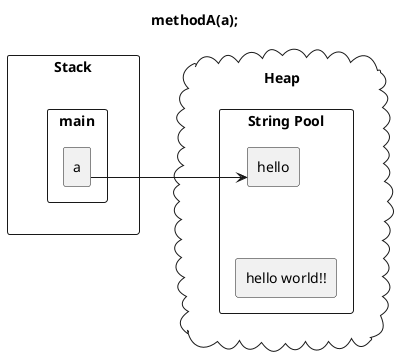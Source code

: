 @startuml
skinparam linetype ortho

title methodA(a);

rectangle "Stack" {
	rectangle "main" {
		rectangle "a"
	}
}

cloud "Heap" {
	rectangle "String Pool" {
		rectangle "hello"
		rectangle "hello world!!" as helloworld
	}

	hello -[hidden]d- helloworld
}

Stack -[hidden]r-Heap
a -r-> hello

@enduml